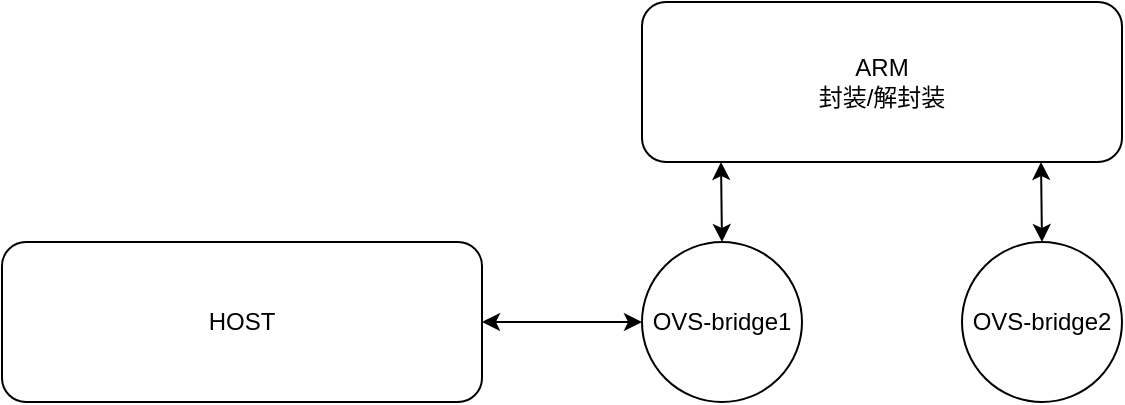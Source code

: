 <mxfile version="22.1.7" type="github">
  <diagram name="第 1 页" id="TMo2GhfrPvwD25vTUP7w">
    <mxGraphModel dx="1221" dy="737" grid="1" gridSize="10" guides="1" tooltips="1" connect="1" arrows="1" fold="1" page="1" pageScale="1" pageWidth="827" pageHeight="1169" math="0" shadow="0">
      <root>
        <mxCell id="0" />
        <mxCell id="1" parent="0" />
        <mxCell id="FQQR-n10MFJZO6sn4l7P-1" value="OVS-bridge1" style="ellipse;whiteSpace=wrap;html=1;aspect=fixed;" vertex="1" parent="1">
          <mxGeometry x="400" y="200" width="80" height="80" as="geometry" />
        </mxCell>
        <mxCell id="FQQR-n10MFJZO6sn4l7P-2" value="OVS-bridge2" style="ellipse;whiteSpace=wrap;html=1;aspect=fixed;" vertex="1" parent="1">
          <mxGeometry x="560" y="200" width="80" height="80" as="geometry" />
        </mxCell>
        <mxCell id="FQQR-n10MFJZO6sn4l7P-3" value="ARM&lt;br style=&quot;border-color: var(--border-color);&quot;&gt;&lt;span style=&quot;background-color: rgb(255, 255, 255);&quot;&gt;封装/解封装&lt;/span&gt;" style="rounded=1;whiteSpace=wrap;html=1;" vertex="1" parent="1">
          <mxGeometry x="400" y="80" width="240" height="80" as="geometry" />
        </mxCell>
        <mxCell id="FQQR-n10MFJZO6sn4l7P-9" value="HOST" style="rounded=1;whiteSpace=wrap;html=1;" vertex="1" parent="1">
          <mxGeometry x="80" y="200" width="240" height="80" as="geometry" />
        </mxCell>
        <mxCell id="FQQR-n10MFJZO6sn4l7P-18" value="" style="endArrow=classic;startArrow=classic;html=1;rounded=0;entryX=0;entryY=0.5;entryDx=0;entryDy=0;exitX=1;exitY=0.5;exitDx=0;exitDy=0;" edge="1" parent="1" source="FQQR-n10MFJZO6sn4l7P-9" target="FQQR-n10MFJZO6sn4l7P-1">
          <mxGeometry width="50" height="50" relative="1" as="geometry">
            <mxPoint x="390" y="410" as="sourcePoint" />
            <mxPoint x="440" y="360" as="targetPoint" />
          </mxGeometry>
        </mxCell>
        <mxCell id="FQQR-n10MFJZO6sn4l7P-19" value="" style="endArrow=classic;startArrow=classic;html=1;rounded=0;" edge="1" parent="1">
          <mxGeometry width="50" height="50" relative="1" as="geometry">
            <mxPoint x="440" y="200" as="sourcePoint" />
            <mxPoint x="439.5" y="160" as="targetPoint" />
          </mxGeometry>
        </mxCell>
        <mxCell id="FQQR-n10MFJZO6sn4l7P-27" value="" style="endArrow=classic;startArrow=classic;html=1;rounded=0;" edge="1" parent="1">
          <mxGeometry width="50" height="50" relative="1" as="geometry">
            <mxPoint x="600" y="200" as="sourcePoint" />
            <mxPoint x="599.5" y="160" as="targetPoint" />
          </mxGeometry>
        </mxCell>
      </root>
    </mxGraphModel>
  </diagram>
</mxfile>
